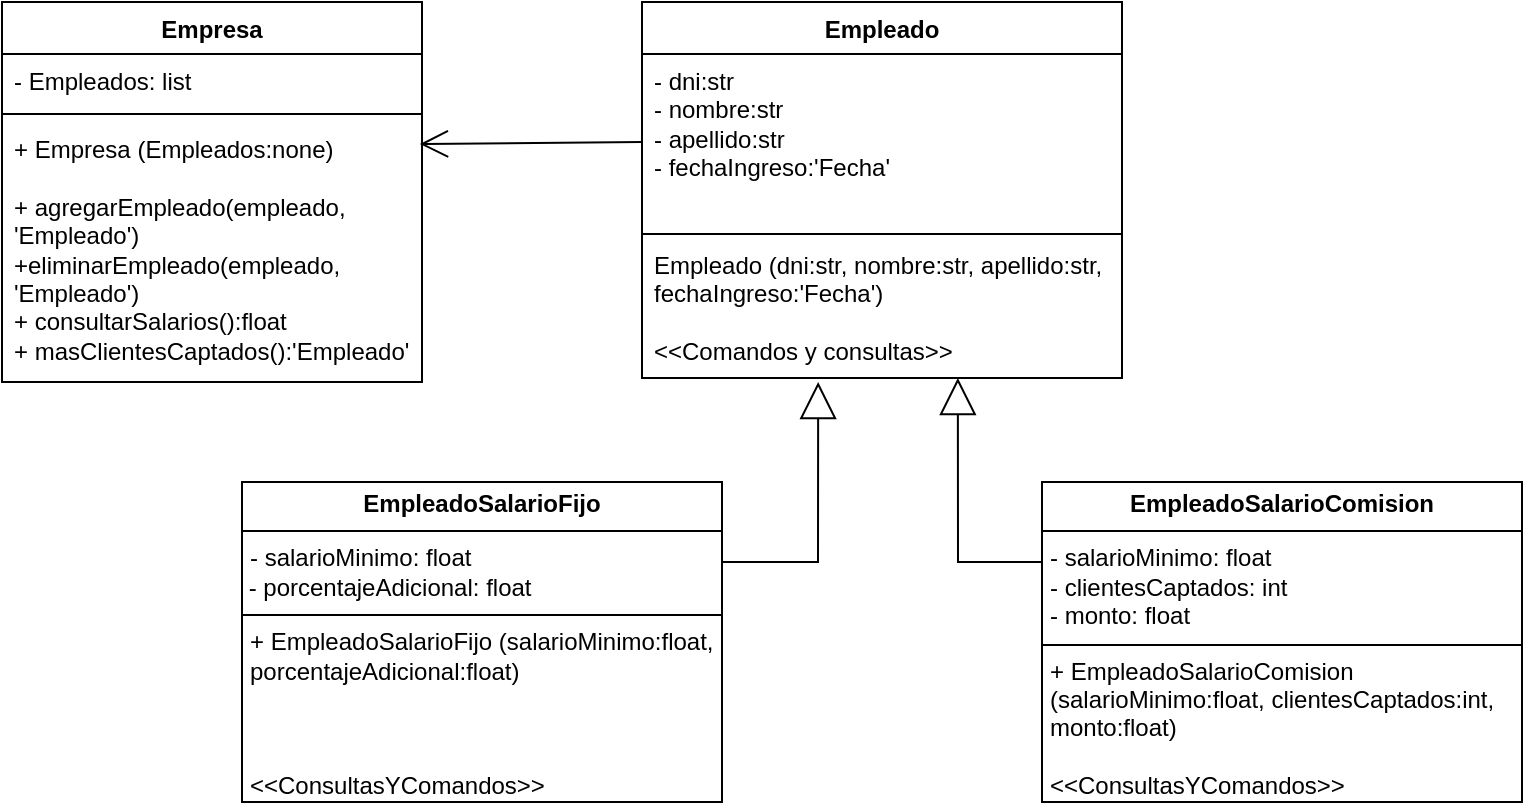 <mxfile version="24.7.17">
  <diagram name="Página-1" id="qfIWSIQ9oBVufYIBHPa3">
    <mxGraphModel dx="833" dy="484" grid="1" gridSize="10" guides="1" tooltips="1" connect="1" arrows="1" fold="1" page="1" pageScale="1" pageWidth="827" pageHeight="1169" math="0" shadow="0">
      <root>
        <mxCell id="0" />
        <mxCell id="1" parent="0" />
        <mxCell id="pg1PdgMVT-_aMi2HHLWd-1" value="Empleado" style="swimlane;fontStyle=1;align=center;verticalAlign=top;childLayout=stackLayout;horizontal=1;startSize=26;horizontalStack=0;resizeParent=1;resizeParentMax=0;resizeLast=0;collapsible=1;marginBottom=0;whiteSpace=wrap;html=1;" vertex="1" parent="1">
          <mxGeometry x="360" y="80" width="240" height="188" as="geometry" />
        </mxCell>
        <mxCell id="pg1PdgMVT-_aMi2HHLWd-2" value="- dni:str&lt;div&gt;- nombre:str&lt;/div&gt;&lt;div&gt;- apellido:str&lt;/div&gt;&lt;div&gt;- fechaIngreso:&#39;Fecha&#39;&lt;/div&gt;" style="text;strokeColor=none;fillColor=none;align=left;verticalAlign=top;spacingLeft=4;spacingRight=4;overflow=hidden;rotatable=0;points=[[0,0.5],[1,0.5]];portConstraint=eastwest;whiteSpace=wrap;html=1;" vertex="1" parent="pg1PdgMVT-_aMi2HHLWd-1">
          <mxGeometry y="26" width="240" height="88" as="geometry" />
        </mxCell>
        <mxCell id="pg1PdgMVT-_aMi2HHLWd-3" value="" style="line;strokeWidth=1;fillColor=none;align=left;verticalAlign=middle;spacingTop=-1;spacingLeft=3;spacingRight=3;rotatable=0;labelPosition=right;points=[];portConstraint=eastwest;strokeColor=inherit;" vertex="1" parent="pg1PdgMVT-_aMi2HHLWd-1">
          <mxGeometry y="114" width="240" height="4" as="geometry" />
        </mxCell>
        <mxCell id="pg1PdgMVT-_aMi2HHLWd-4" value="Empleado (dni:str, nombre:str, apellido:str, fechaIngreso:&#39;Fecha&#39;) &lt;div&gt;&lt;br&gt;&lt;/div&gt;&lt;div&gt;&amp;lt;&amp;lt;Comandos y consultas&amp;gt;&amp;gt;&lt;/div&gt;" style="text;strokeColor=none;fillColor=none;align=left;verticalAlign=top;spacingLeft=4;spacingRight=4;overflow=hidden;rotatable=0;points=[[0,0.5],[1,0.5]];portConstraint=eastwest;whiteSpace=wrap;html=1;" vertex="1" parent="pg1PdgMVT-_aMi2HHLWd-1">
          <mxGeometry y="118" width="240" height="70" as="geometry" />
        </mxCell>
        <mxCell id="pg1PdgMVT-_aMi2HHLWd-5" value="&lt;p style=&quot;margin:0px;margin-top:4px;text-align:center;&quot;&gt;&lt;b&gt;EmpleadoSalarioFijo&lt;/b&gt;&lt;/p&gt;&lt;hr size=&quot;1&quot; style=&quot;border-style:solid;&quot;&gt;&lt;p style=&quot;margin: 0px 0px 0px 4px;&quot;&gt;- salarioMinimo: float&lt;/p&gt;&lt;div&gt;&amp;nbsp;- porcentajeAdicional: float&lt;/div&gt;&lt;hr size=&quot;1&quot; style=&quot;border-style:solid;&quot;&gt;&lt;p style=&quot;margin:0px;margin-left:4px;&quot;&gt;+ EmpleadoSalarioFijo (salarioMinimo:float, porcentajeAdicional:float)&lt;/p&gt;&lt;p style=&quot;margin:0px;margin-left:4px;&quot;&gt;&lt;br&gt;&lt;/p&gt;&lt;p style=&quot;margin:0px;margin-left:4px;&quot;&gt;&lt;br&gt;&lt;/p&gt;&lt;p style=&quot;margin:0px;margin-left:4px;&quot;&gt;&lt;br&gt;&lt;/p&gt;&lt;p style=&quot;margin:0px;margin-left:4px;&quot;&gt;&amp;lt;&amp;lt;ConsultasYComandos&amp;gt;&amp;gt;&lt;/p&gt;" style="verticalAlign=top;align=left;overflow=fill;html=1;whiteSpace=wrap;" vertex="1" parent="1">
          <mxGeometry x="160" y="320" width="240" height="160" as="geometry" />
        </mxCell>
        <mxCell id="pg1PdgMVT-_aMi2HHLWd-6" value="&lt;p style=&quot;margin:0px;margin-top:4px;text-align:center;&quot;&gt;&lt;b&gt;EmpleadoSalarioComision&lt;/b&gt;&lt;/p&gt;&lt;hr size=&quot;1&quot; style=&quot;border-style:solid;&quot;&gt;&lt;p style=&quot;margin:0px;margin-left:4px;&quot;&gt;- salarioMinimo: float&lt;/p&gt;&lt;p style=&quot;margin:0px;margin-left:4px;&quot;&gt;- clientesCaptados: int&lt;/p&gt;&lt;p style=&quot;margin:0px;margin-left:4px;&quot;&gt;- monto: float&lt;/p&gt;&lt;hr size=&quot;1&quot; style=&quot;border-style:solid;&quot;&gt;&lt;p style=&quot;margin:0px;margin-left:4px;&quot;&gt;+ EmpleadoSalarioComision (salarioMinimo:float, clientesCaptados:int, monto:float)&lt;/p&gt;&lt;p style=&quot;margin:0px;margin-left:4px;&quot;&gt;&lt;br&gt;&lt;/p&gt;&lt;p style=&quot;margin:0px;margin-left:4px;&quot;&gt;&amp;lt;&amp;lt;ConsultasYComandos&amp;gt;&amp;gt;&lt;/p&gt;" style="verticalAlign=top;align=left;overflow=fill;html=1;whiteSpace=wrap;" vertex="1" parent="1">
          <mxGeometry x="560" y="320" width="240" height="160" as="geometry" />
        </mxCell>
        <mxCell id="pg1PdgMVT-_aMi2HHLWd-7" value="Empresa" style="swimlane;fontStyle=1;align=center;verticalAlign=top;childLayout=stackLayout;horizontal=1;startSize=26;horizontalStack=0;resizeParent=1;resizeParentMax=0;resizeLast=0;collapsible=1;marginBottom=0;whiteSpace=wrap;html=1;" vertex="1" parent="1">
          <mxGeometry x="40" y="80" width="210" height="190" as="geometry" />
        </mxCell>
        <mxCell id="pg1PdgMVT-_aMi2HHLWd-8" value="- Empleados: list" style="text;strokeColor=none;fillColor=none;align=left;verticalAlign=top;spacingLeft=4;spacingRight=4;overflow=hidden;rotatable=0;points=[[0,0.5],[1,0.5]];portConstraint=eastwest;whiteSpace=wrap;html=1;" vertex="1" parent="pg1PdgMVT-_aMi2HHLWd-7">
          <mxGeometry y="26" width="210" height="26" as="geometry" />
        </mxCell>
        <mxCell id="pg1PdgMVT-_aMi2HHLWd-9" value="" style="line;strokeWidth=1;fillColor=none;align=left;verticalAlign=middle;spacingTop=-1;spacingLeft=3;spacingRight=3;rotatable=0;labelPosition=right;points=[];portConstraint=eastwest;strokeColor=inherit;" vertex="1" parent="pg1PdgMVT-_aMi2HHLWd-7">
          <mxGeometry y="52" width="210" height="8" as="geometry" />
        </mxCell>
        <mxCell id="pg1PdgMVT-_aMi2HHLWd-10" value="+ Empresa (Empleados:none)&lt;div&gt;&lt;span style=&quot;background-color: initial;&quot;&gt;&lt;br&gt;&lt;/span&gt;&lt;/div&gt;&lt;div&gt;&lt;span style=&quot;background-color: initial;&quot;&gt;+ agregarEmpleado(empleado, &#39;Empleado&#39;)&lt;/span&gt;&lt;/div&gt;&lt;div&gt;&lt;span style=&quot;background-color: initial;&quot;&gt;+eliminarEmpleado(empleado, &#39;Empleado&#39;)&lt;/span&gt;&lt;/div&gt;&lt;div&gt;&lt;span style=&quot;background-color: initial;&quot;&gt;+ consultarSalarios():float&lt;/span&gt;&lt;br&gt;&lt;/div&gt;&lt;div&gt;+ masClientesCaptados():&#39;Empleado&#39;&lt;/div&gt;" style="text;strokeColor=none;fillColor=none;align=left;verticalAlign=top;spacingLeft=4;spacingRight=4;overflow=hidden;rotatable=0;points=[[0,0.5],[1,0.5]];portConstraint=eastwest;whiteSpace=wrap;html=1;" vertex="1" parent="pg1PdgMVT-_aMi2HHLWd-7">
          <mxGeometry y="60" width="210" height="130" as="geometry" />
        </mxCell>
        <mxCell id="pg1PdgMVT-_aMi2HHLWd-11" value="" style="endArrow=open;endFill=1;endSize=12;html=1;rounded=0;entryX=0.995;entryY=0.085;entryDx=0;entryDy=0;entryPerimeter=0;exitX=0;exitY=0.5;exitDx=0;exitDy=0;" edge="1" parent="1" source="pg1PdgMVT-_aMi2HHLWd-2" target="pg1PdgMVT-_aMi2HHLWd-10">
          <mxGeometry width="160" relative="1" as="geometry">
            <mxPoint x="240" y="210" as="sourcePoint" />
            <mxPoint x="400" y="210" as="targetPoint" />
          </mxGeometry>
        </mxCell>
        <mxCell id="pg1PdgMVT-_aMi2HHLWd-12" value="" style="endArrow=block;endSize=16;endFill=0;html=1;rounded=0;exitX=1;exitY=0.25;exitDx=0;exitDy=0;entryX=0.367;entryY=1.029;entryDx=0;entryDy=0;entryPerimeter=0;" edge="1" parent="1" source="pg1PdgMVT-_aMi2HHLWd-5" target="pg1PdgMVT-_aMi2HHLWd-4">
          <mxGeometry width="160" relative="1" as="geometry">
            <mxPoint x="350" y="290" as="sourcePoint" />
            <mxPoint x="510" y="290" as="targetPoint" />
            <Array as="points">
              <mxPoint x="448" y="360" />
            </Array>
          </mxGeometry>
        </mxCell>
        <mxCell id="pg1PdgMVT-_aMi2HHLWd-13" value="" style="endArrow=block;endSize=16;endFill=0;html=1;rounded=0;exitX=0;exitY=0.25;exitDx=0;exitDy=0;entryX=0.658;entryY=1;entryDx=0;entryDy=0;entryPerimeter=0;" edge="1" parent="1" source="pg1PdgMVT-_aMi2HHLWd-6" target="pg1PdgMVT-_aMi2HHLWd-4">
          <mxGeometry width="160" relative="1" as="geometry">
            <mxPoint x="470" y="360" as="sourcePoint" />
            <mxPoint x="518" y="270" as="targetPoint" />
            <Array as="points">
              <mxPoint x="518" y="360" />
            </Array>
          </mxGeometry>
        </mxCell>
      </root>
    </mxGraphModel>
  </diagram>
</mxfile>
